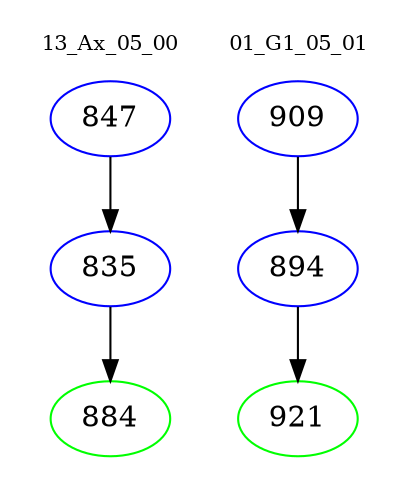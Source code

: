 digraph{
subgraph cluster_0 {
color = white
label = "13_Ax_05_00";
fontsize=10;
T0_847 [label="847", color="blue"]
T0_847 -> T0_835 [color="black"]
T0_835 [label="835", color="blue"]
T0_835 -> T0_884 [color="black"]
T0_884 [label="884", color="green"]
}
subgraph cluster_1 {
color = white
label = "01_G1_05_01";
fontsize=10;
T1_909 [label="909", color="blue"]
T1_909 -> T1_894 [color="black"]
T1_894 [label="894", color="blue"]
T1_894 -> T1_921 [color="black"]
T1_921 [label="921", color="green"]
}
}
